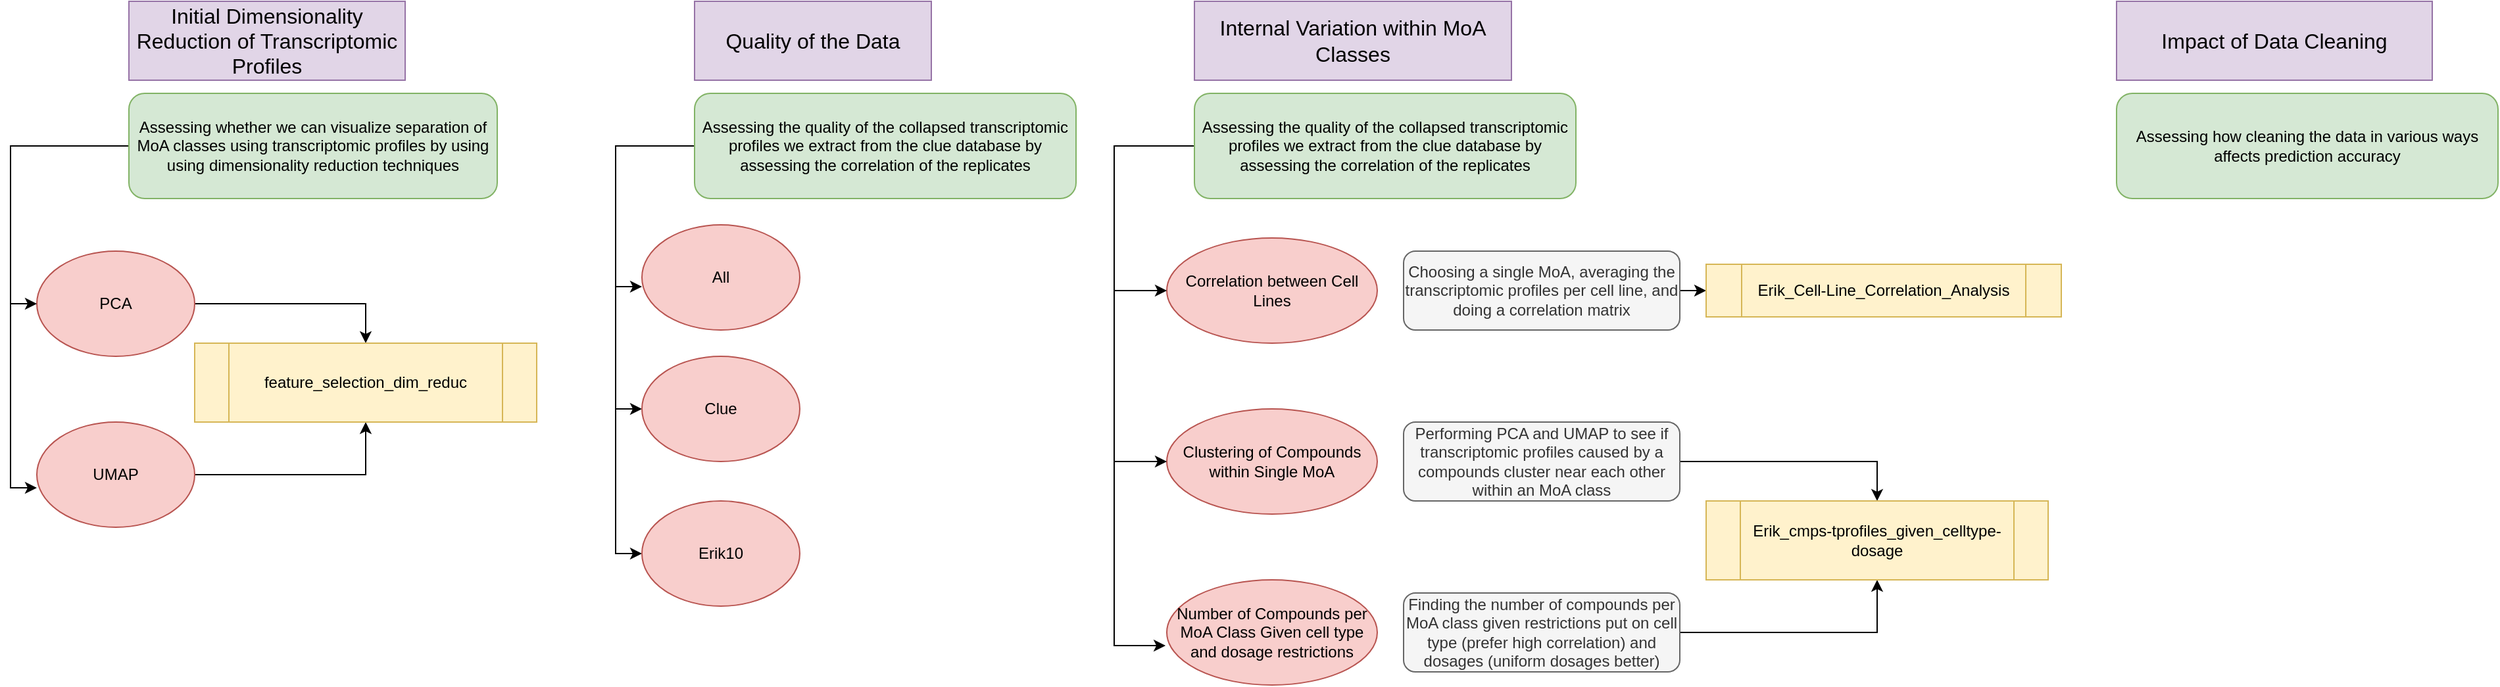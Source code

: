 <mxfile version="20.8.2" type="github">
  <diagram id="6dKqERXotfZ60ivdcI1Y" name="Page-1">
    <mxGraphModel dx="2570" dy="723" grid="1" gridSize="10" guides="1" tooltips="1" connect="1" arrows="1" fold="1" page="1" pageScale="1" pageWidth="850" pageHeight="1100" math="0" shadow="0">
      <root>
        <mxCell id="0" />
        <mxCell id="1" parent="0" />
        <mxCell id="Iul-wUf45ReHOHg2lYzj-1" value="&lt;font style=&quot;font-size: 13px;&quot;&gt;&lt;font style=&quot;font-size: 14px;&quot;&gt;&lt;font style=&quot;font-size: 15px;&quot;&gt;&lt;font style=&quot;font-size: 16px;&quot;&gt;Initial Dimensionality Reduction of Transcriptomic Profiles&lt;/font&gt;&lt;/font&gt;&lt;/font&gt;&lt;/font&gt;" style="rounded=0;whiteSpace=wrap;html=1;fillColor=#e1d5e7;strokeColor=#9673a6;" vertex="1" parent="1">
          <mxGeometry x="90" y="100" width="210" height="60" as="geometry" />
        </mxCell>
        <mxCell id="Iul-wUf45ReHOHg2lYzj-36" style="edgeStyle=orthogonalEdgeStyle;rounded=0;orthogonalLoop=1;jettySize=auto;html=1;exitX=1;exitY=0.5;exitDx=0;exitDy=0;entryX=0.5;entryY=1;entryDx=0;entryDy=0;fontSize=16;" edge="1" parent="1" source="Iul-wUf45ReHOHg2lYzj-2" target="Iul-wUf45ReHOHg2lYzj-21">
          <mxGeometry relative="1" as="geometry" />
        </mxCell>
        <mxCell id="Iul-wUf45ReHOHg2lYzj-2" value="UMAP" style="ellipse;whiteSpace=wrap;html=1;fillColor=#f8cecc;strokeColor=#b85450;" vertex="1" parent="1">
          <mxGeometry x="20" y="420" width="120" height="80" as="geometry" />
        </mxCell>
        <mxCell id="Iul-wUf45ReHOHg2lYzj-35" style="edgeStyle=orthogonalEdgeStyle;rounded=0;orthogonalLoop=1;jettySize=auto;html=1;exitX=1;exitY=0.5;exitDx=0;exitDy=0;entryX=0.5;entryY=0;entryDx=0;entryDy=0;fontSize=16;" edge="1" parent="1" source="Iul-wUf45ReHOHg2lYzj-3" target="Iul-wUf45ReHOHg2lYzj-21">
          <mxGeometry relative="1" as="geometry" />
        </mxCell>
        <mxCell id="Iul-wUf45ReHOHg2lYzj-3" value="PCA" style="ellipse;whiteSpace=wrap;html=1;fillColor=#f8cecc;strokeColor=#b85450;" vertex="1" parent="1">
          <mxGeometry x="20" y="290" width="120" height="80" as="geometry" />
        </mxCell>
        <mxCell id="Iul-wUf45ReHOHg2lYzj-4" value="&lt;font style=&quot;font-size: 13px;&quot;&gt;&lt;font style=&quot;font-size: 14px;&quot;&gt;&lt;font style=&quot;font-size: 15px;&quot;&gt;&lt;font style=&quot;font-size: 16px;&quot;&gt;Quality of the Data&lt;/font&gt;&lt;/font&gt;&lt;/font&gt;&lt;/font&gt;" style="rounded=0;whiteSpace=wrap;html=1;fillColor=#e1d5e7;strokeColor=#9673a6;" vertex="1" parent="1">
          <mxGeometry x="520" y="100" width="180" height="60" as="geometry" />
        </mxCell>
        <mxCell id="Iul-wUf45ReHOHg2lYzj-6" value="&lt;div style=&quot;font-size: 16px;&quot;&gt;&lt;font style=&quot;font-size: 16px;&quot;&gt;Internal Variation within MoA Classes &lt;br&gt;&lt;/font&gt;&lt;/div&gt;" style="rounded=0;whiteSpace=wrap;html=1;fillColor=#e1d5e7;strokeColor=#9673a6;" vertex="1" parent="1">
          <mxGeometry x="900" y="100" width="241" height="60" as="geometry" />
        </mxCell>
        <mxCell id="Iul-wUf45ReHOHg2lYzj-7" value="Correlation between Cell Lines" style="ellipse;whiteSpace=wrap;html=1;fillColor=#f8cecc;strokeColor=#b85450;" vertex="1" parent="1">
          <mxGeometry x="879" y="280" width="160" height="80" as="geometry" />
        </mxCell>
        <mxCell id="Iul-wUf45ReHOHg2lYzj-8" value="Clustering of Compounds within Single MoA" style="ellipse;whiteSpace=wrap;html=1;fillColor=#f8cecc;strokeColor=#b85450;" vertex="1" parent="1">
          <mxGeometry x="879" y="410" width="160" height="80" as="geometry" />
        </mxCell>
        <mxCell id="Iul-wUf45ReHOHg2lYzj-9" value="Number of Compounds per MoA Class Given cell type and dosage restrictions" style="ellipse;whiteSpace=wrap;html=1;fillColor=#f8cecc;strokeColor=#b85450;" vertex="1" parent="1">
          <mxGeometry x="879" y="540" width="160" height="80" as="geometry" />
        </mxCell>
        <mxCell id="Iul-wUf45ReHOHg2lYzj-27" style="edgeStyle=orthogonalEdgeStyle;rounded=0;orthogonalLoop=1;jettySize=auto;html=1;entryX=0;entryY=0.5;entryDx=0;entryDy=0;fontSize=16;" edge="1" parent="1" source="Iul-wUf45ReHOHg2lYzj-10" target="Iul-wUf45ReHOHg2lYzj-3">
          <mxGeometry relative="1" as="geometry">
            <Array as="points">
              <mxPoint y="210" />
              <mxPoint y="330" />
            </Array>
          </mxGeometry>
        </mxCell>
        <mxCell id="Iul-wUf45ReHOHg2lYzj-28" style="edgeStyle=orthogonalEdgeStyle;rounded=0;orthogonalLoop=1;jettySize=auto;html=1;entryX=0;entryY=0.625;entryDx=0;entryDy=0;entryPerimeter=0;fontSize=16;" edge="1" parent="1" target="Iul-wUf45ReHOHg2lYzj-2">
          <mxGeometry relative="1" as="geometry">
            <mxPoint x="90" y="210" as="sourcePoint" />
            <Array as="points">
              <mxPoint y="210" />
              <mxPoint y="470" />
            </Array>
          </mxGeometry>
        </mxCell>
        <mxCell id="Iul-wUf45ReHOHg2lYzj-10" value="Assessing whether we can visualize separation of MoA classes using transcriptomic profiles by using using dimensionality reduction techniques " style="rounded=1;whiteSpace=wrap;html=1;fillColor=#d5e8d4;strokeColor=#82b366;" vertex="1" parent="1">
          <mxGeometry x="90" y="170" width="280" height="80" as="geometry" />
        </mxCell>
        <mxCell id="Iul-wUf45ReHOHg2lYzj-32" style="edgeStyle=orthogonalEdgeStyle;rounded=0;orthogonalLoop=1;jettySize=auto;html=1;entryX=0;entryY=0.588;entryDx=0;entryDy=0;entryPerimeter=0;fontSize=16;" edge="1" parent="1" source="Iul-wUf45ReHOHg2lYzj-11" target="Iul-wUf45ReHOHg2lYzj-29">
          <mxGeometry relative="1" as="geometry">
            <Array as="points">
              <mxPoint x="460" y="210" />
              <mxPoint x="460" y="317" />
            </Array>
          </mxGeometry>
        </mxCell>
        <mxCell id="Iul-wUf45ReHOHg2lYzj-33" style="edgeStyle=orthogonalEdgeStyle;rounded=0;orthogonalLoop=1;jettySize=auto;html=1;exitX=0;exitY=0.5;exitDx=0;exitDy=0;entryX=0;entryY=0.5;entryDx=0;entryDy=0;fontSize=16;" edge="1" parent="1" source="Iul-wUf45ReHOHg2lYzj-11" target="Iul-wUf45ReHOHg2lYzj-30">
          <mxGeometry relative="1" as="geometry" />
        </mxCell>
        <mxCell id="Iul-wUf45ReHOHg2lYzj-34" style="edgeStyle=orthogonalEdgeStyle;rounded=0;orthogonalLoop=1;jettySize=auto;html=1;exitX=0;exitY=0.5;exitDx=0;exitDy=0;entryX=0;entryY=0.5;entryDx=0;entryDy=0;fontSize=16;" edge="1" parent="1" source="Iul-wUf45ReHOHg2lYzj-11" target="Iul-wUf45ReHOHg2lYzj-31">
          <mxGeometry relative="1" as="geometry" />
        </mxCell>
        <mxCell id="Iul-wUf45ReHOHg2lYzj-11" value="Assessing the quality of the collapsed transcriptomic profiles we extract from the clue database by assessing the correlation of the replicates" style="rounded=1;whiteSpace=wrap;html=1;fillColor=#d5e8d4;strokeColor=#82b366;" vertex="1" parent="1">
          <mxGeometry x="520" y="170" width="290" height="80" as="geometry" />
        </mxCell>
        <mxCell id="Iul-wUf45ReHOHg2lYzj-23" style="edgeStyle=orthogonalEdgeStyle;rounded=0;orthogonalLoop=1;jettySize=auto;html=1;entryX=-0.006;entryY=0.625;entryDx=0;entryDy=0;entryPerimeter=0;exitX=0;exitY=0.5;exitDx=0;exitDy=0;" edge="1" parent="1" source="Iul-wUf45ReHOHg2lYzj-12" target="Iul-wUf45ReHOHg2lYzj-9">
          <mxGeometry relative="1" as="geometry">
            <Array as="points">
              <mxPoint x="839" y="210" />
              <mxPoint x="839" y="590" />
            </Array>
          </mxGeometry>
        </mxCell>
        <mxCell id="Iul-wUf45ReHOHg2lYzj-24" style="edgeStyle=orthogonalEdgeStyle;rounded=0;orthogonalLoop=1;jettySize=auto;html=1;exitX=0;exitY=0.5;exitDx=0;exitDy=0;entryX=0;entryY=0.5;entryDx=0;entryDy=0;" edge="1" parent="1" source="Iul-wUf45ReHOHg2lYzj-12" target="Iul-wUf45ReHOHg2lYzj-7">
          <mxGeometry relative="1" as="geometry">
            <Array as="points">
              <mxPoint x="839" y="210" />
              <mxPoint x="839" y="320" />
            </Array>
          </mxGeometry>
        </mxCell>
        <mxCell id="Iul-wUf45ReHOHg2lYzj-25" style="edgeStyle=orthogonalEdgeStyle;rounded=0;orthogonalLoop=1;jettySize=auto;html=1;exitX=0;exitY=0.5;exitDx=0;exitDy=0;entryX=0;entryY=0.5;entryDx=0;entryDy=0;" edge="1" parent="1" source="Iul-wUf45ReHOHg2lYzj-12" target="Iul-wUf45ReHOHg2lYzj-8">
          <mxGeometry relative="1" as="geometry">
            <Array as="points">
              <mxPoint x="839" y="210" />
              <mxPoint x="839" y="450" />
            </Array>
          </mxGeometry>
        </mxCell>
        <mxCell id="Iul-wUf45ReHOHg2lYzj-12" value="Assessing the quality of the collapsed transcriptomic profiles we extract from the clue database by assessing the correlation of the replicates" style="rounded=1;whiteSpace=wrap;html=1;fillColor=#d5e8d4;strokeColor=#82b366;" vertex="1" parent="1">
          <mxGeometry x="900" y="170" width="290" height="80" as="geometry" />
        </mxCell>
        <mxCell id="Iul-wUf45ReHOHg2lYzj-39" style="edgeStyle=orthogonalEdgeStyle;rounded=0;orthogonalLoop=1;jettySize=auto;html=1;exitX=1;exitY=0.5;exitDx=0;exitDy=0;entryX=0;entryY=0.5;entryDx=0;entryDy=0;fontSize=16;" edge="1" parent="1" source="Iul-wUf45ReHOHg2lYzj-13" target="Iul-wUf45ReHOHg2lYzj-18">
          <mxGeometry relative="1" as="geometry" />
        </mxCell>
        <mxCell id="Iul-wUf45ReHOHg2lYzj-13" value="Choosing a single MoA, averaging the transcriptomic profiles per cell line, and doing a correlation matrix" style="rounded=1;whiteSpace=wrap;html=1;fillColor=#f5f5f5;fontColor=#333333;strokeColor=#666666;" vertex="1" parent="1">
          <mxGeometry x="1059" y="290" width="210" height="60" as="geometry" />
        </mxCell>
        <mxCell id="Iul-wUf45ReHOHg2lYzj-38" style="edgeStyle=orthogonalEdgeStyle;rounded=0;orthogonalLoop=1;jettySize=auto;html=1;exitX=1;exitY=0.5;exitDx=0;exitDy=0;entryX=0.5;entryY=0;entryDx=0;entryDy=0;fontSize=16;" edge="1" parent="1" source="Iul-wUf45ReHOHg2lYzj-14" target="Iul-wUf45ReHOHg2lYzj-20">
          <mxGeometry relative="1" as="geometry" />
        </mxCell>
        <mxCell id="Iul-wUf45ReHOHg2lYzj-14" value="Performing PCA and UMAP to see if transcriptomic profiles caused by a compounds cluster near each other within an MoA class" style="rounded=1;whiteSpace=wrap;html=1;fillColor=#f5f5f5;fontColor=#333333;strokeColor=#666666;" vertex="1" parent="1">
          <mxGeometry x="1059" y="420" width="210" height="60" as="geometry" />
        </mxCell>
        <mxCell id="Iul-wUf45ReHOHg2lYzj-37" style="edgeStyle=orthogonalEdgeStyle;rounded=0;orthogonalLoop=1;jettySize=auto;html=1;exitX=1;exitY=0.5;exitDx=0;exitDy=0;entryX=0.5;entryY=1;entryDx=0;entryDy=0;fontSize=16;" edge="1" parent="1" source="Iul-wUf45ReHOHg2lYzj-15" target="Iul-wUf45ReHOHg2lYzj-20">
          <mxGeometry relative="1" as="geometry" />
        </mxCell>
        <mxCell id="Iul-wUf45ReHOHg2lYzj-15" value="Finding the number of compounds per MoA class given restrictions put on cell type (prefer high correlation) and dosages (uniform dosages better)" style="rounded=1;whiteSpace=wrap;html=1;fillColor=#f5f5f5;fontColor=#333333;strokeColor=#666666;" vertex="1" parent="1">
          <mxGeometry x="1059" y="550" width="210" height="60" as="geometry" />
        </mxCell>
        <mxCell id="Iul-wUf45ReHOHg2lYzj-16" value="&lt;font style=&quot;font-size: 13px;&quot;&gt;&lt;font style=&quot;font-size: 14px;&quot;&gt;&lt;font style=&quot;font-size: 15px;&quot;&gt;&lt;font style=&quot;font-size: 16px;&quot;&gt;Impact of Data Cleaning&lt;/font&gt;&lt;/font&gt;&lt;/font&gt;&lt;/font&gt;" style="rounded=0;whiteSpace=wrap;html=1;fillColor=#e1d5e7;strokeColor=#9673a6;" vertex="1" parent="1">
          <mxGeometry x="1601" y="100" width="240" height="60" as="geometry" />
        </mxCell>
        <mxCell id="Iul-wUf45ReHOHg2lYzj-17" value="Assessing how cleaning the data in various ways affects prediction accuracy" style="rounded=1;whiteSpace=wrap;html=1;fillColor=#d5e8d4;strokeColor=#82b366;" vertex="1" parent="1">
          <mxGeometry x="1601" y="170" width="290" height="80" as="geometry" />
        </mxCell>
        <mxCell id="Iul-wUf45ReHOHg2lYzj-18" value="Erik_Cell-Line_Correlation_Analysis" style="shape=process;whiteSpace=wrap;html=1;backgroundOutline=1;fillColor=#fff2cc;strokeColor=#d6b656;" vertex="1" parent="1">
          <mxGeometry x="1289" y="300" width="270" height="40" as="geometry" />
        </mxCell>
        <mxCell id="Iul-wUf45ReHOHg2lYzj-20" value="Erik_cmps-tprofiles_given_celltype-dosage" style="shape=process;whiteSpace=wrap;html=1;backgroundOutline=1;fillColor=#fff2cc;strokeColor=#d6b656;" vertex="1" parent="1">
          <mxGeometry x="1289" y="480" width="260" height="60" as="geometry" />
        </mxCell>
        <mxCell id="Iul-wUf45ReHOHg2lYzj-21" value="feature_selection_dim_reduc" style="shape=process;whiteSpace=wrap;html=1;backgroundOutline=1;fillColor=#fff2cc;strokeColor=#d6b656;" vertex="1" parent="1">
          <mxGeometry x="140" y="360" width="260" height="60" as="geometry" />
        </mxCell>
        <mxCell id="Iul-wUf45ReHOHg2lYzj-29" value="All" style="ellipse;whiteSpace=wrap;html=1;fillColor=#f8cecc;strokeColor=#b85450;" vertex="1" parent="1">
          <mxGeometry x="480" y="270" width="120" height="80" as="geometry" />
        </mxCell>
        <mxCell id="Iul-wUf45ReHOHg2lYzj-30" value="Clue" style="ellipse;whiteSpace=wrap;html=1;fillColor=#f8cecc;strokeColor=#b85450;" vertex="1" parent="1">
          <mxGeometry x="480" y="370" width="120" height="80" as="geometry" />
        </mxCell>
        <mxCell id="Iul-wUf45ReHOHg2lYzj-31" value="Erik10" style="ellipse;whiteSpace=wrap;html=1;fillColor=#f8cecc;strokeColor=#b85450;" vertex="1" parent="1">
          <mxGeometry x="480" y="480" width="120" height="80" as="geometry" />
        </mxCell>
      </root>
    </mxGraphModel>
  </diagram>
</mxfile>
